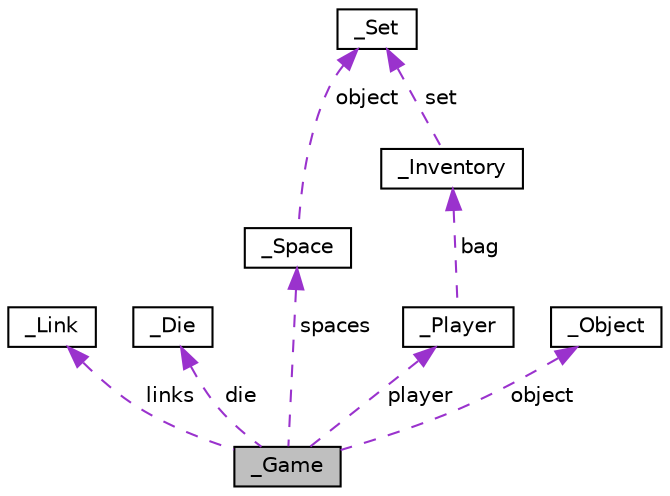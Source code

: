 digraph "_Game"
{
  edge [fontname="Helvetica",fontsize="10",labelfontname="Helvetica",labelfontsize="10"];
  node [fontname="Helvetica",fontsize="10",shape=record];
  Node1 [label="_Game",height=0.2,width=0.4,color="black", fillcolor="grey75", style="filled", fontcolor="black"];
  Node2 -> Node1 [dir="back",color="darkorchid3",fontsize="10",style="dashed",label=" links" ,fontname="Helvetica"];
  Node2 [label="_Link",height=0.2,width=0.4,color="black", fillcolor="white", style="filled",URL="$struct___link.html"];
  Node3 -> Node1 [dir="back",color="darkorchid3",fontsize="10",style="dashed",label=" die" ,fontname="Helvetica"];
  Node3 [label="_Die",height=0.2,width=0.4,color="black", fillcolor="white", style="filled",URL="$struct___die.html"];
  Node4 -> Node1 [dir="back",color="darkorchid3",fontsize="10",style="dashed",label=" spaces" ,fontname="Helvetica"];
  Node4 [label="_Space",height=0.2,width=0.4,color="black", fillcolor="white", style="filled",URL="$struct___space.html"];
  Node5 -> Node4 [dir="back",color="darkorchid3",fontsize="10",style="dashed",label=" object" ,fontname="Helvetica"];
  Node5 [label="_Set",height=0.2,width=0.4,color="black", fillcolor="white", style="filled",URL="$struct___set.html"];
  Node6 -> Node1 [dir="back",color="darkorchid3",fontsize="10",style="dashed",label=" object" ,fontname="Helvetica"];
  Node6 [label="_Object",height=0.2,width=0.4,color="black", fillcolor="white", style="filled",URL="$struct___object.html"];
  Node7 -> Node1 [dir="back",color="darkorchid3",fontsize="10",style="dashed",label=" player" ,fontname="Helvetica"];
  Node7 [label="_Player",height=0.2,width=0.4,color="black", fillcolor="white", style="filled",URL="$struct___player.html"];
  Node8 -> Node7 [dir="back",color="darkorchid3",fontsize="10",style="dashed",label=" bag" ,fontname="Helvetica"];
  Node8 [label="_Inventory",height=0.2,width=0.4,color="black", fillcolor="white", style="filled",URL="$struct___inventory.html"];
  Node5 -> Node8 [dir="back",color="darkorchid3",fontsize="10",style="dashed",label=" set" ,fontname="Helvetica"];
}
